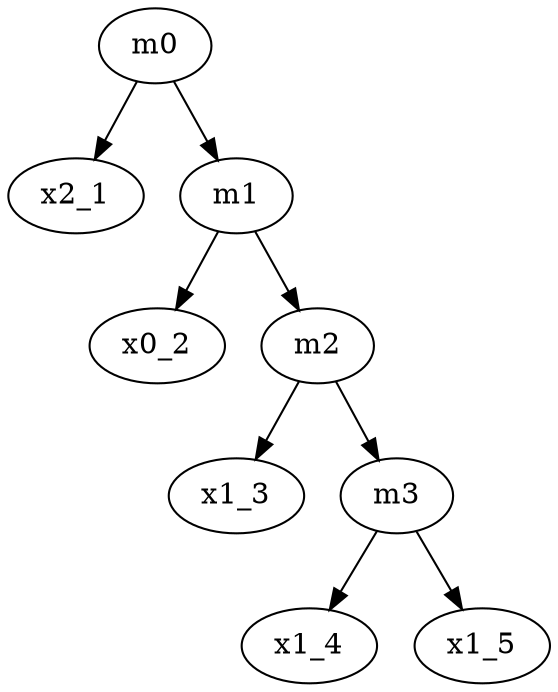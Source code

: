 digraph minmix{
m0 -> x2_1 ;
m0 -> m1;
m1 -> x0_2 ;
m1 -> m2;
m2 -> x1_3 ;
m2 -> m3;
m3 -> x1_4 ;
m3 -> x1_5;
}